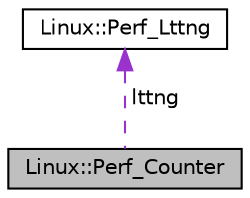digraph "Linux::Perf_Counter"
{
 // INTERACTIVE_SVG=YES
  edge [fontname="Helvetica",fontsize="10",labelfontname="Helvetica",labelfontsize="10"];
  node [fontname="Helvetica",fontsize="10",shape=record];
  Node1 [label="Linux::Perf_Counter",height=0.2,width=0.4,color="black", fillcolor="grey75", style="filled", fontcolor="black"];
  Node2 -> Node1 [dir="back",color="darkorchid3",fontsize="10",style="dashed",label=" lttng" ,fontname="Helvetica"];
  Node2 [label="Linux::Perf_Lttng",height=0.2,width=0.4,color="black", fillcolor="white", style="filled",URL="$classLinux_1_1Perf__Lttng.html"];
}
